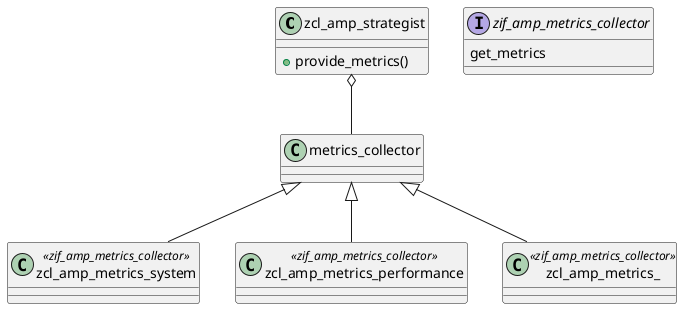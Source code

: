 @startuml provider

class zcl_amp_strategist{
  + provide_metrics()
}

class zcl_amp_metrics_system <<zif_amp_metrics_collector>>
class zcl_amp_metrics_performance <<zif_amp_metrics_collector>>
class zcl_amp_metrics_ <<zif_amp_metrics_collector>>

interface zif_amp_metrics_collector{
  get_metrics
}

zcl_amp_strategist o-- metrics_collector

metrics_collector <|-- zcl_amp_metrics_system
metrics_collector <|-- zcl_amp_metrics_performance
metrics_collector <|-- zcl_amp_metrics_

@enduml

@startuml scraper


interface if_http_extension{
  handle_request
}
interface zif_amp_converter{
  convert
}

class zcl_amp_scraper <<if_http_extension>>

class zcl_amp_conv_http_json <<zif_amp_converter>>
class zcl_amp_conv_prom_keyvalue <<zif_amp_converter>>
class zcl_amp_conv_ <<zif_amp_converter>>

zcl_amp_scraper --> zcl_amp_conv_http_json
zcl_amp_scraper --> zcl_amp_conv_prom_keyvalue
zcl_amp_scraper --> zcl_amp_conv_

@enduml